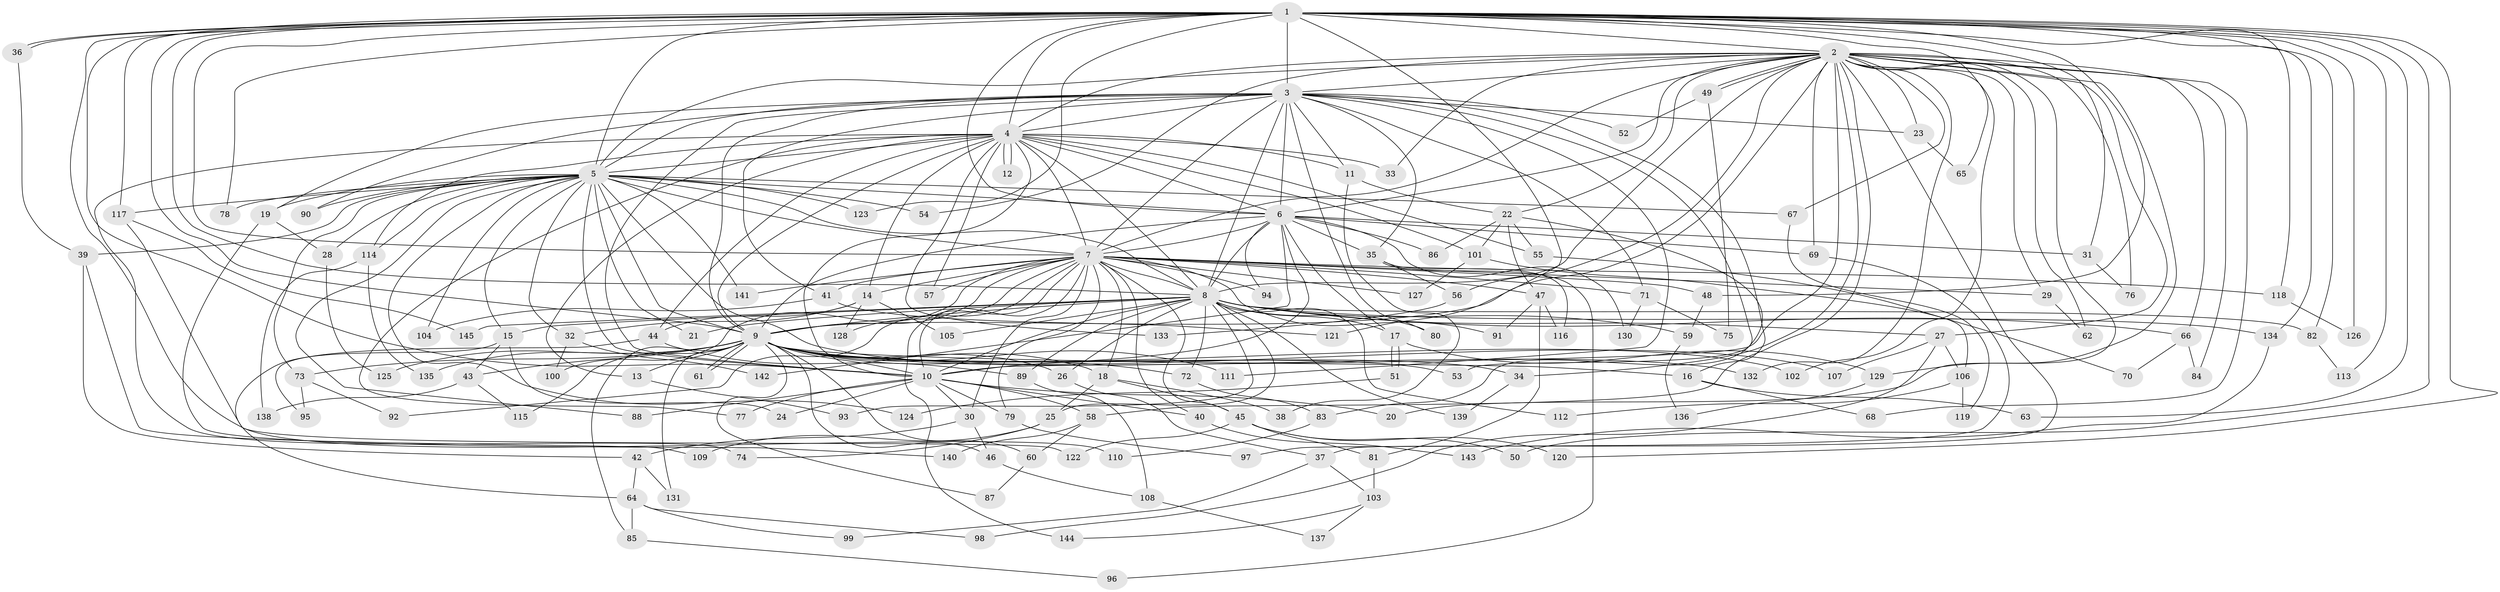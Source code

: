 // Generated by graph-tools (version 1.1) at 2025/25/03/09/25 03:25:51]
// undirected, 145 vertices, 315 edges
graph export_dot {
graph [start="1"]
  node [color=gray90,style=filled];
  1;
  2;
  3;
  4;
  5;
  6;
  7;
  8;
  9;
  10;
  11;
  12;
  13;
  14;
  15;
  16;
  17;
  18;
  19;
  20;
  21;
  22;
  23;
  24;
  25;
  26;
  27;
  28;
  29;
  30;
  31;
  32;
  33;
  34;
  35;
  36;
  37;
  38;
  39;
  40;
  41;
  42;
  43;
  44;
  45;
  46;
  47;
  48;
  49;
  50;
  51;
  52;
  53;
  54;
  55;
  56;
  57;
  58;
  59;
  60;
  61;
  62;
  63;
  64;
  65;
  66;
  67;
  68;
  69;
  70;
  71;
  72;
  73;
  74;
  75;
  76;
  77;
  78;
  79;
  80;
  81;
  82;
  83;
  84;
  85;
  86;
  87;
  88;
  89;
  90;
  91;
  92;
  93;
  94;
  95;
  96;
  97;
  98;
  99;
  100;
  101;
  102;
  103;
  104;
  105;
  106;
  107;
  108;
  109;
  110;
  111;
  112;
  113;
  114;
  115;
  116;
  117;
  118;
  119;
  120;
  121;
  122;
  123;
  124;
  125;
  126;
  127;
  128;
  129;
  130;
  131;
  132;
  133;
  134;
  135;
  136;
  137;
  138;
  139;
  140;
  141;
  142;
  143;
  144;
  145;
  1 -- 2;
  1 -- 3;
  1 -- 4;
  1 -- 5;
  1 -- 6;
  1 -- 7;
  1 -- 8;
  1 -- 9;
  1 -- 10;
  1 -- 31;
  1 -- 36;
  1 -- 36;
  1 -- 48;
  1 -- 50;
  1 -- 63;
  1 -- 65;
  1 -- 78;
  1 -- 82;
  1 -- 110;
  1 -- 113;
  1 -- 117;
  1 -- 118;
  1 -- 120;
  1 -- 121;
  1 -- 123;
  1 -- 126;
  1 -- 134;
  2 -- 3;
  2 -- 4;
  2 -- 5;
  2 -- 6;
  2 -- 7;
  2 -- 8;
  2 -- 9;
  2 -- 10;
  2 -- 20;
  2 -- 22;
  2 -- 23;
  2 -- 27;
  2 -- 29;
  2 -- 33;
  2 -- 34;
  2 -- 37;
  2 -- 49;
  2 -- 49;
  2 -- 54;
  2 -- 56;
  2 -- 58;
  2 -- 62;
  2 -- 66;
  2 -- 67;
  2 -- 68;
  2 -- 69;
  2 -- 76;
  2 -- 84;
  2 -- 102;
  2 -- 129;
  2 -- 132;
  3 -- 4;
  3 -- 5;
  3 -- 6;
  3 -- 7;
  3 -- 8;
  3 -- 9;
  3 -- 10;
  3 -- 11;
  3 -- 16;
  3 -- 19;
  3 -- 23;
  3 -- 35;
  3 -- 41;
  3 -- 52;
  3 -- 53;
  3 -- 71;
  3 -- 80;
  3 -- 90;
  3 -- 111;
  4 -- 5;
  4 -- 6;
  4 -- 7;
  4 -- 8;
  4 -- 9;
  4 -- 10;
  4 -- 11;
  4 -- 12;
  4 -- 12;
  4 -- 13;
  4 -- 14;
  4 -- 33;
  4 -- 44;
  4 -- 55;
  4 -- 57;
  4 -- 74;
  4 -- 77;
  4 -- 101;
  4 -- 114;
  4 -- 133;
  5 -- 6;
  5 -- 7;
  5 -- 8;
  5 -- 9;
  5 -- 10;
  5 -- 15;
  5 -- 19;
  5 -- 21;
  5 -- 28;
  5 -- 32;
  5 -- 39;
  5 -- 54;
  5 -- 67;
  5 -- 73;
  5 -- 78;
  5 -- 88;
  5 -- 90;
  5 -- 104;
  5 -- 107;
  5 -- 114;
  5 -- 117;
  5 -- 123;
  5 -- 124;
  5 -- 141;
  6 -- 7;
  6 -- 8;
  6 -- 9;
  6 -- 10;
  6 -- 17;
  6 -- 31;
  6 -- 35;
  6 -- 69;
  6 -- 86;
  6 -- 94;
  6 -- 130;
  6 -- 142;
  7 -- 8;
  7 -- 9;
  7 -- 10;
  7 -- 14;
  7 -- 18;
  7 -- 29;
  7 -- 30;
  7 -- 40;
  7 -- 41;
  7 -- 45;
  7 -- 47;
  7 -- 48;
  7 -- 57;
  7 -- 71;
  7 -- 79;
  7 -- 91;
  7 -- 92;
  7 -- 94;
  7 -- 100;
  7 -- 118;
  7 -- 127;
  7 -- 128;
  7 -- 141;
  7 -- 144;
  8 -- 9;
  8 -- 10;
  8 -- 15;
  8 -- 17;
  8 -- 21;
  8 -- 25;
  8 -- 26;
  8 -- 27;
  8 -- 59;
  8 -- 66;
  8 -- 72;
  8 -- 80;
  8 -- 82;
  8 -- 89;
  8 -- 93;
  8 -- 105;
  8 -- 112;
  8 -- 134;
  8 -- 139;
  8 -- 145;
  9 -- 10;
  9 -- 13;
  9 -- 16;
  9 -- 18;
  9 -- 26;
  9 -- 34;
  9 -- 43;
  9 -- 46;
  9 -- 53;
  9 -- 60;
  9 -- 61;
  9 -- 61;
  9 -- 72;
  9 -- 73;
  9 -- 85;
  9 -- 87;
  9 -- 102;
  9 -- 111;
  9 -- 115;
  9 -- 125;
  9 -- 131;
  9 -- 132;
  9 -- 135;
  10 -- 20;
  10 -- 24;
  10 -- 30;
  10 -- 40;
  10 -- 58;
  10 -- 77;
  10 -- 79;
  10 -- 88;
  11 -- 22;
  11 -- 38;
  13 -- 93;
  14 -- 32;
  14 -- 44;
  14 -- 105;
  14 -- 128;
  15 -- 24;
  15 -- 43;
  15 -- 64;
  16 -- 63;
  16 -- 68;
  17 -- 51;
  17 -- 51;
  17 -- 129;
  18 -- 25;
  18 -- 38;
  18 -- 45;
  19 -- 28;
  19 -- 140;
  22 -- 47;
  22 -- 55;
  22 -- 83;
  22 -- 86;
  22 -- 101;
  23 -- 65;
  25 -- 74;
  25 -- 109;
  26 -- 37;
  27 -- 98;
  27 -- 106;
  27 -- 107;
  28 -- 125;
  29 -- 62;
  30 -- 42;
  30 -- 46;
  31 -- 76;
  32 -- 100;
  32 -- 142;
  34 -- 139;
  35 -- 56;
  35 -- 96;
  35 -- 116;
  36 -- 39;
  37 -- 99;
  37 -- 103;
  39 -- 42;
  39 -- 109;
  40 -- 143;
  41 -- 104;
  41 -- 121;
  42 -- 64;
  42 -- 131;
  43 -- 115;
  43 -- 138;
  44 -- 89;
  44 -- 95;
  45 -- 50;
  45 -- 81;
  45 -- 120;
  45 -- 122;
  46 -- 108;
  47 -- 81;
  47 -- 91;
  47 -- 116;
  48 -- 59;
  49 -- 52;
  49 -- 75;
  51 -- 124;
  55 -- 70;
  56 -- 133;
  58 -- 60;
  58 -- 140;
  59 -- 136;
  60 -- 87;
  64 -- 85;
  64 -- 98;
  64 -- 99;
  66 -- 70;
  66 -- 84;
  67 -- 119;
  69 -- 97;
  71 -- 75;
  71 -- 130;
  72 -- 83;
  73 -- 92;
  73 -- 95;
  79 -- 97;
  81 -- 103;
  82 -- 113;
  83 -- 110;
  85 -- 96;
  89 -- 108;
  101 -- 106;
  101 -- 127;
  103 -- 137;
  103 -- 144;
  106 -- 112;
  106 -- 119;
  108 -- 137;
  114 -- 135;
  114 -- 138;
  117 -- 122;
  117 -- 145;
  118 -- 126;
  129 -- 136;
  134 -- 143;
}
